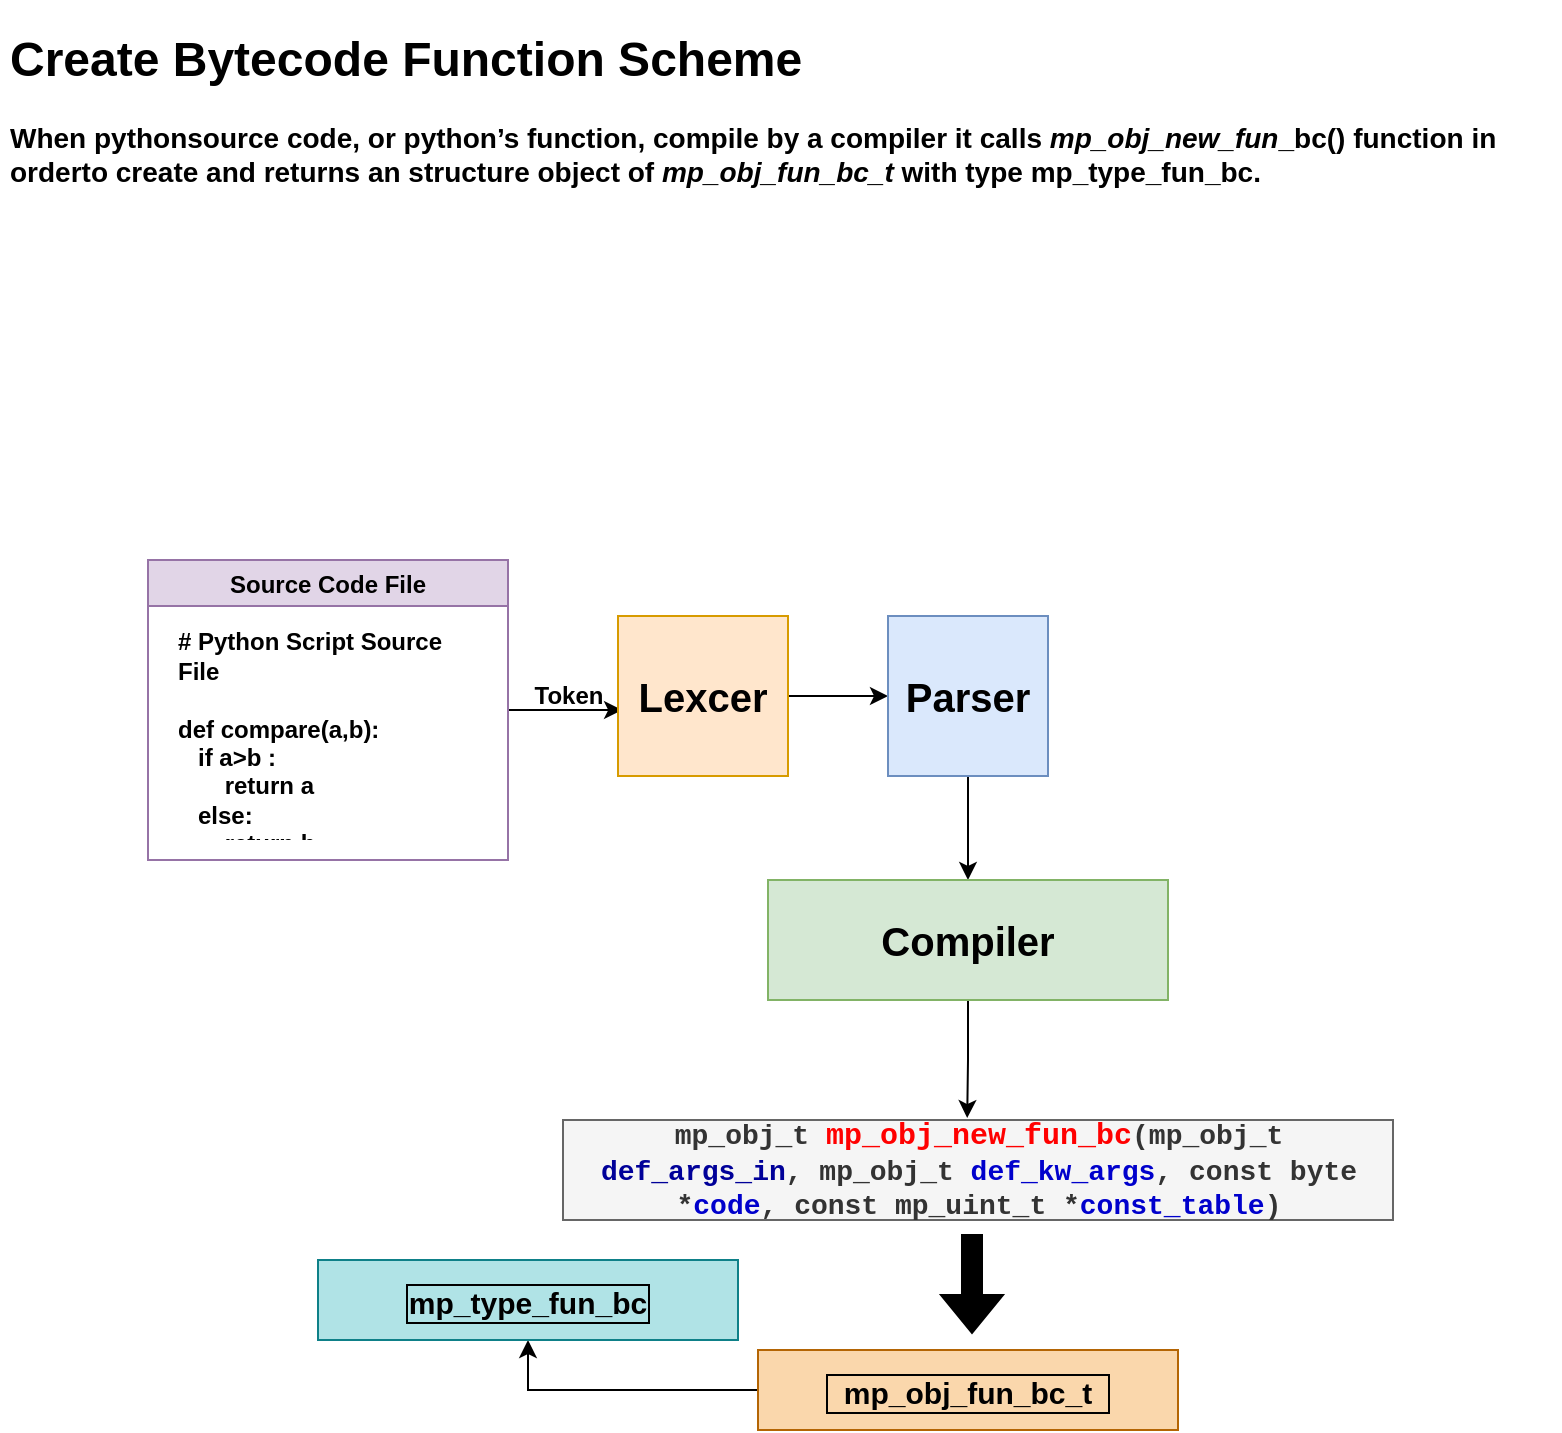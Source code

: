 <mxfile version="15.9.1" type="github">
  <diagram id="H4lATcMI-bZScz2o-kdU" name="Page-1">
    <mxGraphModel dx="1021" dy="456" grid="1" gridSize="10" guides="1" tooltips="1" connect="1" arrows="1" fold="1" page="1" pageScale="1" pageWidth="850" pageHeight="1100" math="0" shadow="0">
      <root>
        <mxCell id="0" />
        <mxCell id="1" parent="0" />
        <mxCell id="sEhrW3wy_zQRSTeb6eg7-7" style="edgeStyle=orthogonalEdgeStyle;rounded=0;orthogonalLoop=1;jettySize=auto;html=1;entryX=0.024;entryY=0.588;entryDx=0;entryDy=0;entryPerimeter=0;" parent="1" source="sEhrW3wy_zQRSTeb6eg7-1" target="sEhrW3wy_zQRSTeb6eg7-5" edge="1">
          <mxGeometry relative="1" as="geometry" />
        </mxCell>
        <mxCell id="sEhrW3wy_zQRSTeb6eg7-1" value="Source Code File" style="swimlane;fillColor=#e1d5e7;strokeColor=#9673a6;startSize=23;" parent="1" vertex="1">
          <mxGeometry x="114" y="310" width="180" height="150" as="geometry" />
        </mxCell>
        <mxCell id="sEhrW3wy_zQRSTeb6eg7-4" value="&lt;div&gt;&lt;br&gt;&lt;/div&gt;&lt;div&gt;# Python Script Source File&lt;/div&gt;&lt;div&gt;&lt;br&gt;&lt;/div&gt;&lt;div&gt;def compare(a,b):&lt;/div&gt;&lt;div&gt;&amp;nbsp;&amp;nbsp; if a&amp;gt;b :&lt;/div&gt;&lt;div&gt;&amp;nbsp;&amp;nbsp;&amp;nbsp;&amp;nbsp;&amp;nbsp;&amp;nbsp; return a&lt;/div&gt;&lt;div&gt;&amp;nbsp;&amp;nbsp; else:&lt;/div&gt;&lt;div&gt;&amp;nbsp;&amp;nbsp;&amp;nbsp;&amp;nbsp;&amp;nbsp;&amp;nbsp; return b&lt;/div&gt;&lt;div&gt;&lt;br&gt;&lt;/div&gt;&lt;div&gt;&lt;br&gt;&lt;/div&gt;" style="text;html=1;spacing=5;spacingTop=-20;whiteSpace=wrap;overflow=hidden;rounded=0;fontStyle=1" parent="sEhrW3wy_zQRSTeb6eg7-1" vertex="1">
          <mxGeometry x="10" y="30" width="160" height="110" as="geometry" />
        </mxCell>
        <mxCell id="sEhrW3wy_zQRSTeb6eg7-10" style="edgeStyle=orthogonalEdgeStyle;rounded=0;orthogonalLoop=1;jettySize=auto;html=1;entryX=0;entryY=0.5;entryDx=0;entryDy=0;fontSize=20;" parent="1" source="sEhrW3wy_zQRSTeb6eg7-5" target="sEhrW3wy_zQRSTeb6eg7-9" edge="1">
          <mxGeometry relative="1" as="geometry" />
        </mxCell>
        <mxCell id="sEhrW3wy_zQRSTeb6eg7-5" value="Lexcer" style="rounded=0;whiteSpace=wrap;html=1;fontStyle=1;fontSize=20;fillColor=#ffe6cc;strokeColor=#d79b00;" parent="1" vertex="1">
          <mxGeometry x="349" y="338" width="85" height="80" as="geometry" />
        </mxCell>
        <mxCell id="sEhrW3wy_zQRSTeb6eg7-8" value="Token" style="text;html=1;align=center;verticalAlign=middle;resizable=0;points=[];autosize=1;strokeColor=none;fillColor=none;fontStyle=1" parent="1" vertex="1">
          <mxGeometry x="299" y="368" width="50" height="20" as="geometry" />
        </mxCell>
        <mxCell id="sEhrW3wy_zQRSTeb6eg7-13" style="edgeStyle=orthogonalEdgeStyle;rounded=0;orthogonalLoop=1;jettySize=auto;html=1;fontSize=20;" parent="1" source="sEhrW3wy_zQRSTeb6eg7-9" target="sEhrW3wy_zQRSTeb6eg7-12" edge="1">
          <mxGeometry relative="1" as="geometry" />
        </mxCell>
        <mxCell id="sEhrW3wy_zQRSTeb6eg7-9" value="Parser" style="whiteSpace=wrap;html=1;aspect=fixed;fontSize=20;fontStyle=1;fillColor=#dae8fc;strokeColor=#6c8ebf;" parent="1" vertex="1">
          <mxGeometry x="484" y="338" width="80" height="80" as="geometry" />
        </mxCell>
        <mxCell id="IFpzoaLQcP4A0a1PtxrO-4" style="edgeStyle=orthogonalEdgeStyle;rounded=0;orthogonalLoop=1;jettySize=auto;html=1;entryX=0.487;entryY=-0.02;entryDx=0;entryDy=0;entryPerimeter=0;fontSize=15;fontColor=#0000CC;" edge="1" parent="1" source="sEhrW3wy_zQRSTeb6eg7-12" target="IFpzoaLQcP4A0a1PtxrO-3">
          <mxGeometry relative="1" as="geometry" />
        </mxCell>
        <mxCell id="sEhrW3wy_zQRSTeb6eg7-12" value="Compiler" style="rounded=0;whiteSpace=wrap;html=1;fontSize=20;fontStyle=1;fillColor=#d5e8d4;strokeColor=#82b366;" parent="1" vertex="1">
          <mxGeometry x="424" y="470" width="200" height="60" as="geometry" />
        </mxCell>
        <mxCell id="IFpzoaLQcP4A0a1PtxrO-3" value="mp_obj_t &lt;font style=&quot;font-size: 15px&quot; color=&quot;#FF0000&quot;&gt;mp_obj_new_fun_bc&lt;/font&gt;(mp_obj_t &lt;font color=&quot;#000099&quot;&gt;def_args_in&lt;/font&gt;, mp_obj_t &lt;font color=&quot;#0000CC&quot;&gt;def_kw_args&lt;/font&gt;, const byte *&lt;font color=&quot;#0000CC&quot;&gt;code&lt;/font&gt;, const mp_uint_t *&lt;font color=&quot;#0000CC&quot;&gt;const_table&lt;/font&gt;)" style="rounded=0;whiteSpace=wrap;html=1;fontSize=14;fontStyle=1;fontFamily=Courier New;fillColor=#f5f5f5;strokeColor=#666666;fontColor=#333333;" vertex="1" parent="1">
          <mxGeometry x="321.5" y="590" width="415" height="50" as="geometry" />
        </mxCell>
        <mxCell id="IFpzoaLQcP4A0a1PtxrO-11" value="" style="edgeStyle=orthogonalEdgeStyle;rounded=0;orthogonalLoop=1;jettySize=auto;html=1;fontSize=15;fontColor=#000000;" edge="1" parent="1" source="IFpzoaLQcP4A0a1PtxrO-9" target="IFpzoaLQcP4A0a1PtxrO-10">
          <mxGeometry relative="1" as="geometry" />
        </mxCell>
        <mxCell id="IFpzoaLQcP4A0a1PtxrO-9" value="&amp;nbsp; mp_obj_fun_bc_t &amp;nbsp; " style="whiteSpace=wrap;html=1;align=center;labelBorderColor=default;fontSize=15;fontStyle=1;spacingTop=2;spacingLeft=0;spacingBottom=0;fillColor=#fad7ac;strokeColor=#b46504;" vertex="1" parent="1">
          <mxGeometry x="419" y="705" width="210" height="40" as="geometry" />
        </mxCell>
        <mxCell id="IFpzoaLQcP4A0a1PtxrO-10" value="mp_type_fun_bc " style="whiteSpace=wrap;html=1;align=center;labelBorderColor=default;fontSize=15;fontStyle=1;spacingTop=2;spacingLeft=0;spacingBottom=0;fillColor=#b0e3e6;strokeColor=#0e8088;" vertex="1" parent="1">
          <mxGeometry x="199" y="660" width="210" height="40" as="geometry" />
        </mxCell>
        <mxCell id="IFpzoaLQcP4A0a1PtxrO-13" value="" style="shape=flexArrow;endArrow=classic;html=1;rounded=0;fontSize=15;fontColor=#000000;fillColor=#000000;" edge="1" parent="1">
          <mxGeometry width="50" height="50" relative="1" as="geometry">
            <mxPoint x="526" y="647" as="sourcePoint" />
            <mxPoint x="526" y="697" as="targetPoint" />
          </mxGeometry>
        </mxCell>
        <mxCell id="IFpzoaLQcP4A0a1PtxrO-15" value="&lt;h1&gt;Create Bytecode Function Scheme&amp;nbsp; &lt;br&gt;&lt;/h1&gt;&lt;p style=&quot;font-size: 14px&quot;&gt;&lt;b&gt;&lt;span&gt;When pythonsource code, or python’s function, compile by a compiler it calls &lt;/span&gt;&lt;i&gt;&lt;span&gt;mp_obj_new_fun&lt;/span&gt;&lt;/i&gt;&lt;span&gt;_bc() &lt;/span&gt;&lt;span&gt;function in order&lt;/span&gt;&lt;span&gt;to create and returns an structure object of &lt;/span&gt;&lt;i&gt;&lt;span&gt;mp_obj_fun_bc_t&lt;/span&gt;&lt;/i&gt;&lt;span&gt; with type&lt;/span&gt;&lt;span&gt; mp_type_fun_bc.&lt;/span&gt;&lt;/b&gt;&lt;/p&gt;" style="text;html=1;spacing=5;spacingTop=-20;whiteSpace=wrap;overflow=hidden;rounded=0;" vertex="1" parent="1">
          <mxGeometry x="40" y="40" width="780" height="210" as="geometry" />
        </mxCell>
      </root>
    </mxGraphModel>
  </diagram>
</mxfile>
